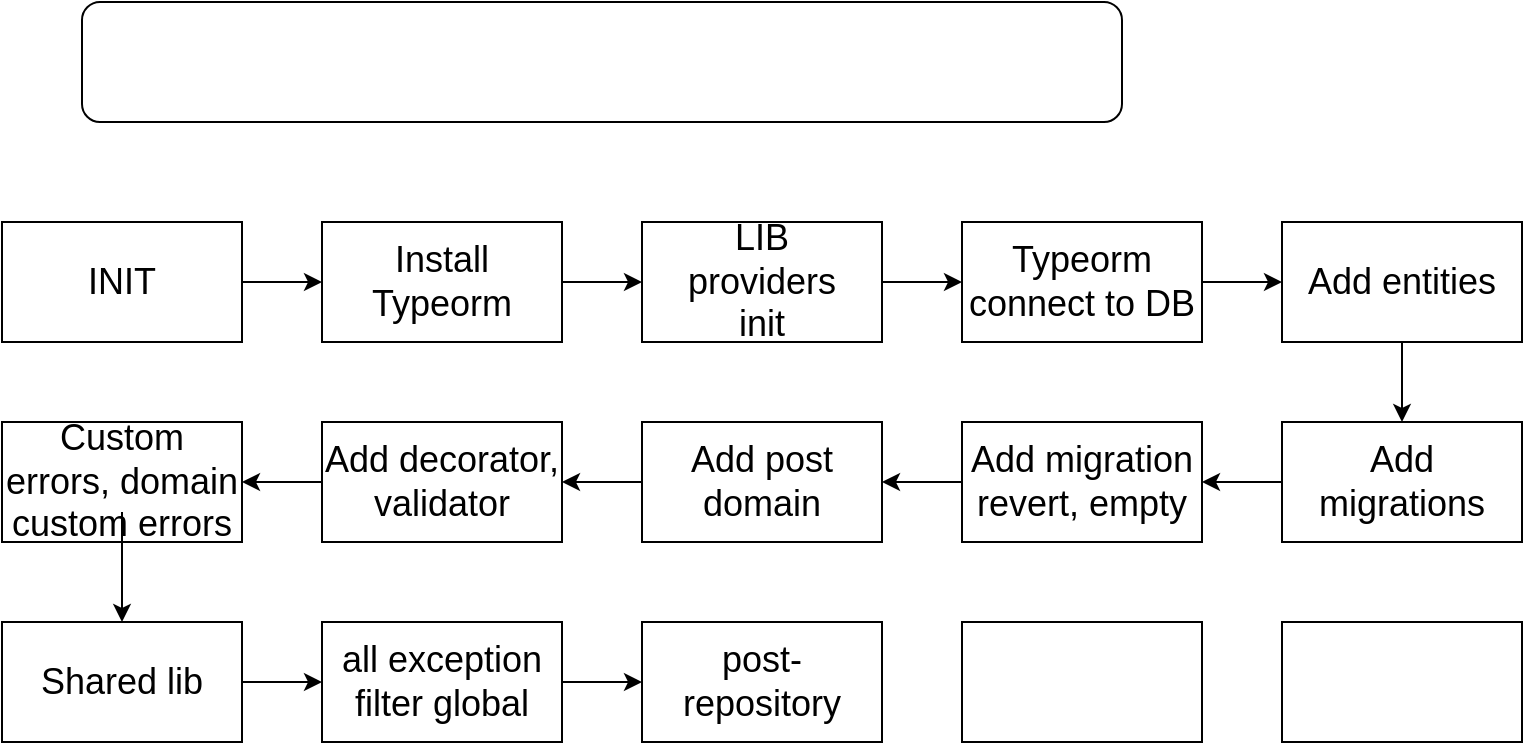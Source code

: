 <mxfile version="21.2.3" type="github">
  <diagram name="Страница 1" id="_cQADoL_UL_fC3DWnsDb">
    <mxGraphModel dx="1050" dy="541" grid="1" gridSize="10" guides="1" tooltips="1" connect="1" arrows="1" fold="1" page="1" pageScale="1" pageWidth="827" pageHeight="1169" math="0" shadow="0">
      <root>
        <mxCell id="0" />
        <mxCell id="1" parent="0" />
        <mxCell id="lB5Emqe1GvOi8G20i9tv-27" value="" style="edgeStyle=orthogonalEdgeStyle;rounded=0;orthogonalLoop=1;jettySize=auto;html=1;" edge="1" parent="1" source="lB5Emqe1GvOi8G20i9tv-1" target="lB5Emqe1GvOi8G20i9tv-9">
          <mxGeometry relative="1" as="geometry" />
        </mxCell>
        <mxCell id="lB5Emqe1GvOi8G20i9tv-1" value="" style="rounded=0;whiteSpace=wrap;html=1;" vertex="1" parent="1">
          <mxGeometry x="40" y="140" width="120" height="60" as="geometry" />
        </mxCell>
        <mxCell id="lB5Emqe1GvOi8G20i9tv-2" value="" style="rounded=0;whiteSpace=wrap;html=1;" vertex="1" parent="1">
          <mxGeometry x="200" y="140" width="120" height="60" as="geometry" />
        </mxCell>
        <mxCell id="lB5Emqe1GvOi8G20i9tv-3" value="" style="rounded=0;whiteSpace=wrap;html=1;" vertex="1" parent="1">
          <mxGeometry x="360" y="140" width="120" height="60" as="geometry" />
        </mxCell>
        <mxCell id="lB5Emqe1GvOi8G20i9tv-4" value="" style="rounded=0;whiteSpace=wrap;html=1;" vertex="1" parent="1">
          <mxGeometry x="520" y="140" width="120" height="60" as="geometry" />
        </mxCell>
        <mxCell id="lB5Emqe1GvOi8G20i9tv-6" value="" style="rounded=1;whiteSpace=wrap;html=1;" vertex="1" parent="1">
          <mxGeometry x="80" y="30" width="520" height="60" as="geometry" />
        </mxCell>
        <mxCell id="lB5Emqe1GvOi8G20i9tv-20" value="" style="edgeStyle=orthogonalEdgeStyle;rounded=0;orthogonalLoop=1;jettySize=auto;html=1;" edge="1" parent="1" source="lB5Emqe1GvOi8G20i9tv-7" target="lB5Emqe1GvOi8G20i9tv-19">
          <mxGeometry relative="1" as="geometry" />
        </mxCell>
        <mxCell id="lB5Emqe1GvOi8G20i9tv-7" value="" style="rounded=0;whiteSpace=wrap;html=1;" vertex="1" parent="1">
          <mxGeometry x="680" y="140" width="120" height="60" as="geometry" />
        </mxCell>
        <mxCell id="lB5Emqe1GvOi8G20i9tv-8" value="&lt;font style=&quot;font-size: 18px;&quot;&gt;INIT&lt;/font&gt;" style="text;html=1;strokeColor=none;fillColor=none;align=center;verticalAlign=middle;whiteSpace=wrap;rounded=0;" vertex="1" parent="1">
          <mxGeometry x="70" y="155" width="60" height="30" as="geometry" />
        </mxCell>
        <mxCell id="lB5Emqe1GvOi8G20i9tv-28" value="" style="edgeStyle=orthogonalEdgeStyle;rounded=0;orthogonalLoop=1;jettySize=auto;html=1;" edge="1" parent="1" source="lB5Emqe1GvOi8G20i9tv-9" target="lB5Emqe1GvOi8G20i9tv-11">
          <mxGeometry relative="1" as="geometry" />
        </mxCell>
        <mxCell id="lB5Emqe1GvOi8G20i9tv-9" value="&lt;font style=&quot;font-size: 18px;&quot;&gt;Install Typeorm&lt;/font&gt;" style="text;html=1;strokeColor=none;fillColor=none;align=center;verticalAlign=middle;whiteSpace=wrap;rounded=0;" vertex="1" parent="1">
          <mxGeometry x="200" y="155" width="120" height="30" as="geometry" />
        </mxCell>
        <mxCell id="lB5Emqe1GvOi8G20i9tv-29" value="" style="edgeStyle=orthogonalEdgeStyle;rounded=0;orthogonalLoop=1;jettySize=auto;html=1;" edge="1" parent="1" source="lB5Emqe1GvOi8G20i9tv-11" target="lB5Emqe1GvOi8G20i9tv-13">
          <mxGeometry relative="1" as="geometry" />
        </mxCell>
        <mxCell id="lB5Emqe1GvOi8G20i9tv-11" value="&lt;font style=&quot;font-size: 18px;&quot;&gt;LIB&lt;br&gt;providers&lt;br&gt;init&lt;br&gt;&lt;/font&gt;" style="text;html=1;strokeColor=none;fillColor=none;align=center;verticalAlign=middle;whiteSpace=wrap;rounded=0;" vertex="1" parent="1">
          <mxGeometry x="360" y="155" width="120" height="30" as="geometry" />
        </mxCell>
        <mxCell id="lB5Emqe1GvOi8G20i9tv-30" value="" style="edgeStyle=orthogonalEdgeStyle;rounded=0;orthogonalLoop=1;jettySize=auto;html=1;" edge="1" parent="1" source="lB5Emqe1GvOi8G20i9tv-13" target="lB5Emqe1GvOi8G20i9tv-14">
          <mxGeometry relative="1" as="geometry" />
        </mxCell>
        <mxCell id="lB5Emqe1GvOi8G20i9tv-13" value="&lt;font style=&quot;font-size: 18px;&quot;&gt;Typeorm connect to DB&lt;br&gt;&lt;/font&gt;" style="text;html=1;strokeColor=none;fillColor=none;align=center;verticalAlign=middle;whiteSpace=wrap;rounded=0;" vertex="1" parent="1">
          <mxGeometry x="520" y="155" width="120" height="30" as="geometry" />
        </mxCell>
        <mxCell id="lB5Emqe1GvOi8G20i9tv-14" value="&lt;font style=&quot;font-size: 18px;&quot;&gt;Add entities&lt;br&gt;&lt;/font&gt;" style="text;html=1;strokeColor=none;fillColor=none;align=center;verticalAlign=middle;whiteSpace=wrap;rounded=0;" vertex="1" parent="1">
          <mxGeometry x="680" y="155" width="120" height="30" as="geometry" />
        </mxCell>
        <mxCell id="lB5Emqe1GvOi8G20i9tv-15" value="" style="rounded=0;whiteSpace=wrap;html=1;" vertex="1" parent="1">
          <mxGeometry x="40" y="240" width="120" height="60" as="geometry" />
        </mxCell>
        <mxCell id="lB5Emqe1GvOi8G20i9tv-16" value="" style="rounded=0;whiteSpace=wrap;html=1;" vertex="1" parent="1">
          <mxGeometry x="200" y="240" width="120" height="60" as="geometry" />
        </mxCell>
        <mxCell id="lB5Emqe1GvOi8G20i9tv-17" value="" style="rounded=0;whiteSpace=wrap;html=1;" vertex="1" parent="1">
          <mxGeometry x="360" y="240" width="120" height="60" as="geometry" />
        </mxCell>
        <mxCell id="lB5Emqe1GvOi8G20i9tv-18" value="" style="rounded=0;whiteSpace=wrap;html=1;" vertex="1" parent="1">
          <mxGeometry x="520" y="240" width="120" height="60" as="geometry" />
        </mxCell>
        <mxCell id="lB5Emqe1GvOi8G20i9tv-19" value="" style="rounded=0;whiteSpace=wrap;html=1;" vertex="1" parent="1">
          <mxGeometry x="680" y="240" width="120" height="60" as="geometry" />
        </mxCell>
        <mxCell id="lB5Emqe1GvOi8G20i9tv-31" value="" style="edgeStyle=orthogonalEdgeStyle;rounded=0;orthogonalLoop=1;jettySize=auto;html=1;" edge="1" parent="1" source="lB5Emqe1GvOi8G20i9tv-21" target="lB5Emqe1GvOi8G20i9tv-22">
          <mxGeometry relative="1" as="geometry" />
        </mxCell>
        <mxCell id="lB5Emqe1GvOi8G20i9tv-21" value="&lt;font style=&quot;font-size: 18px;&quot;&gt;Add migrations&lt;br&gt;&lt;/font&gt;" style="text;html=1;strokeColor=none;fillColor=none;align=center;verticalAlign=middle;whiteSpace=wrap;rounded=0;" vertex="1" parent="1">
          <mxGeometry x="680" y="255" width="120" height="30" as="geometry" />
        </mxCell>
        <mxCell id="lB5Emqe1GvOi8G20i9tv-32" value="" style="edgeStyle=orthogonalEdgeStyle;rounded=0;orthogonalLoop=1;jettySize=auto;html=1;" edge="1" parent="1" source="lB5Emqe1GvOi8G20i9tv-22" target="lB5Emqe1GvOi8G20i9tv-23">
          <mxGeometry relative="1" as="geometry" />
        </mxCell>
        <mxCell id="lB5Emqe1GvOi8G20i9tv-22" value="&lt;font style=&quot;font-size: 18px;&quot;&gt;Add migration revert, empty&lt;br&gt;&lt;/font&gt;" style="text;html=1;strokeColor=none;fillColor=none;align=center;verticalAlign=middle;whiteSpace=wrap;rounded=0;" vertex="1" parent="1">
          <mxGeometry x="520" y="255" width="120" height="30" as="geometry" />
        </mxCell>
        <mxCell id="lB5Emqe1GvOi8G20i9tv-33" value="" style="edgeStyle=orthogonalEdgeStyle;rounded=0;orthogonalLoop=1;jettySize=auto;html=1;" edge="1" parent="1" source="lB5Emqe1GvOi8G20i9tv-23" target="lB5Emqe1GvOi8G20i9tv-24">
          <mxGeometry relative="1" as="geometry" />
        </mxCell>
        <mxCell id="lB5Emqe1GvOi8G20i9tv-23" value="&lt;font style=&quot;font-size: 18px;&quot;&gt;Add post domain&lt;br&gt;&lt;/font&gt;" style="text;html=1;strokeColor=none;fillColor=none;align=center;verticalAlign=middle;whiteSpace=wrap;rounded=0;" vertex="1" parent="1">
          <mxGeometry x="360" y="255" width="120" height="30" as="geometry" />
        </mxCell>
        <mxCell id="lB5Emqe1GvOi8G20i9tv-34" value="" style="edgeStyle=orthogonalEdgeStyle;rounded=0;orthogonalLoop=1;jettySize=auto;html=1;" edge="1" parent="1" source="lB5Emqe1GvOi8G20i9tv-24" target="lB5Emqe1GvOi8G20i9tv-26">
          <mxGeometry relative="1" as="geometry" />
        </mxCell>
        <mxCell id="lB5Emqe1GvOi8G20i9tv-24" value="&lt;font style=&quot;font-size: 18px;&quot;&gt;Add decorator, validator&lt;br&gt;&lt;/font&gt;" style="text;html=1;strokeColor=none;fillColor=none;align=center;verticalAlign=middle;whiteSpace=wrap;rounded=0;" vertex="1" parent="1">
          <mxGeometry x="200" y="255" width="120" height="30" as="geometry" />
        </mxCell>
        <mxCell id="lB5Emqe1GvOi8G20i9tv-40" value="" style="edgeStyle=orthogonalEdgeStyle;rounded=0;orthogonalLoop=1;jettySize=auto;html=1;" edge="1" parent="1" source="lB5Emqe1GvOi8G20i9tv-26" target="lB5Emqe1GvOi8G20i9tv-35">
          <mxGeometry relative="1" as="geometry" />
        </mxCell>
        <mxCell id="lB5Emqe1GvOi8G20i9tv-26" value="&lt;font style=&quot;font-size: 18px;&quot;&gt;Custom errors, domain&lt;br&gt;custom errors&lt;br&gt;&lt;/font&gt;" style="text;html=1;strokeColor=none;fillColor=none;align=center;verticalAlign=middle;whiteSpace=wrap;rounded=0;" vertex="1" parent="1">
          <mxGeometry x="40" y="255" width="120" height="30" as="geometry" />
        </mxCell>
        <mxCell id="lB5Emqe1GvOi8G20i9tv-35" value="" style="rounded=0;whiteSpace=wrap;html=1;" vertex="1" parent="1">
          <mxGeometry x="40" y="340" width="120" height="60" as="geometry" />
        </mxCell>
        <mxCell id="lB5Emqe1GvOi8G20i9tv-36" value="" style="rounded=0;whiteSpace=wrap;html=1;" vertex="1" parent="1">
          <mxGeometry x="200" y="340" width="120" height="60" as="geometry" />
        </mxCell>
        <mxCell id="lB5Emqe1GvOi8G20i9tv-37" value="" style="rounded=0;whiteSpace=wrap;html=1;" vertex="1" parent="1">
          <mxGeometry x="360" y="340" width="120" height="60" as="geometry" />
        </mxCell>
        <mxCell id="lB5Emqe1GvOi8G20i9tv-38" value="" style="rounded=0;whiteSpace=wrap;html=1;" vertex="1" parent="1">
          <mxGeometry x="520" y="340" width="120" height="60" as="geometry" />
        </mxCell>
        <mxCell id="lB5Emqe1GvOi8G20i9tv-39" value="" style="rounded=0;whiteSpace=wrap;html=1;" vertex="1" parent="1">
          <mxGeometry x="680" y="340" width="120" height="60" as="geometry" />
        </mxCell>
        <mxCell id="lB5Emqe1GvOi8G20i9tv-44" value="" style="edgeStyle=orthogonalEdgeStyle;rounded=0;orthogonalLoop=1;jettySize=auto;html=1;" edge="1" parent="1" source="lB5Emqe1GvOi8G20i9tv-41" target="lB5Emqe1GvOi8G20i9tv-42">
          <mxGeometry relative="1" as="geometry" />
        </mxCell>
        <mxCell id="lB5Emqe1GvOi8G20i9tv-41" value="&lt;font style=&quot;font-size: 18px;&quot;&gt;Shared lib&lt;/font&gt;" style="text;html=1;strokeColor=none;fillColor=none;align=center;verticalAlign=middle;whiteSpace=wrap;rounded=0;" vertex="1" parent="1">
          <mxGeometry x="40" y="355" width="120" height="30" as="geometry" />
        </mxCell>
        <mxCell id="lB5Emqe1GvOi8G20i9tv-45" value="" style="edgeStyle=orthogonalEdgeStyle;rounded=0;orthogonalLoop=1;jettySize=auto;html=1;" edge="1" parent="1" source="lB5Emqe1GvOi8G20i9tv-42" target="lB5Emqe1GvOi8G20i9tv-43">
          <mxGeometry relative="1" as="geometry" />
        </mxCell>
        <mxCell id="lB5Emqe1GvOi8G20i9tv-42" value="&lt;font style=&quot;font-size: 18px;&quot;&gt;all exception filter global&lt;/font&gt;" style="text;html=1;strokeColor=none;fillColor=none;align=center;verticalAlign=middle;whiteSpace=wrap;rounded=0;" vertex="1" parent="1">
          <mxGeometry x="200" y="355" width="120" height="30" as="geometry" />
        </mxCell>
        <mxCell id="lB5Emqe1GvOi8G20i9tv-43" value="&lt;font style=&quot;font-size: 18px;&quot;&gt;post-repository&lt;/font&gt;" style="text;html=1;strokeColor=none;fillColor=none;align=center;verticalAlign=middle;whiteSpace=wrap;rounded=0;" vertex="1" parent="1">
          <mxGeometry x="360" y="355" width="120" height="30" as="geometry" />
        </mxCell>
      </root>
    </mxGraphModel>
  </diagram>
</mxfile>
